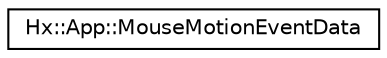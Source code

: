 digraph "Graphical Class Hierarchy"
{
  edge [fontname="Helvetica",fontsize="10",labelfontname="Helvetica",labelfontsize="10"];
  node [fontname="Helvetica",fontsize="10",shape=record];
  rankdir="LR";
  Node0 [label="Hx::App::MouseMotionEventData",height=0.2,width=0.4,color="black", fillcolor="white", style="filled",URL="$structHx_1_1App_1_1MouseMotionEventData.html"];
}
